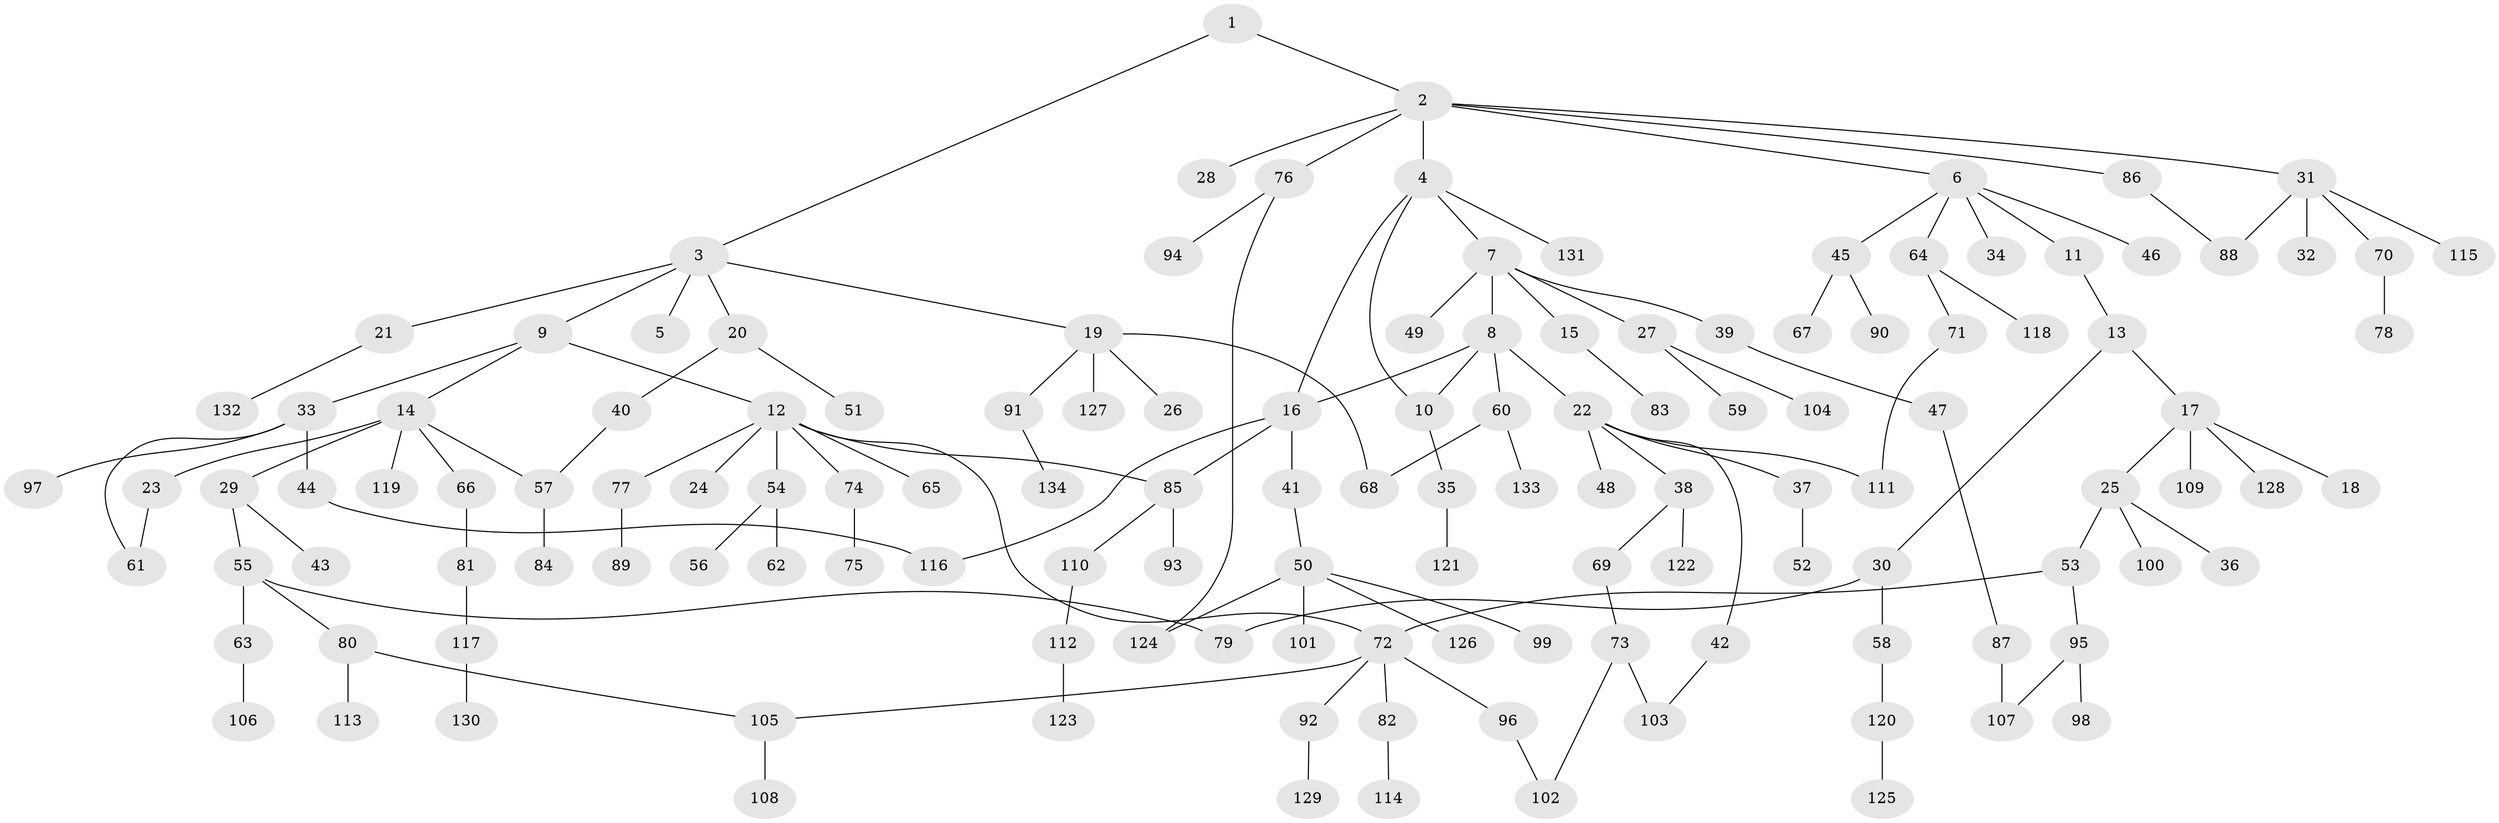 // Generated by graph-tools (version 1.1) at 2025/25/03/09/25 03:25:32]
// undirected, 134 vertices, 149 edges
graph export_dot {
graph [start="1"]
  node [color=gray90,style=filled];
  1;
  2;
  3;
  4;
  5;
  6;
  7;
  8;
  9;
  10;
  11;
  12;
  13;
  14;
  15;
  16;
  17;
  18;
  19;
  20;
  21;
  22;
  23;
  24;
  25;
  26;
  27;
  28;
  29;
  30;
  31;
  32;
  33;
  34;
  35;
  36;
  37;
  38;
  39;
  40;
  41;
  42;
  43;
  44;
  45;
  46;
  47;
  48;
  49;
  50;
  51;
  52;
  53;
  54;
  55;
  56;
  57;
  58;
  59;
  60;
  61;
  62;
  63;
  64;
  65;
  66;
  67;
  68;
  69;
  70;
  71;
  72;
  73;
  74;
  75;
  76;
  77;
  78;
  79;
  80;
  81;
  82;
  83;
  84;
  85;
  86;
  87;
  88;
  89;
  90;
  91;
  92;
  93;
  94;
  95;
  96;
  97;
  98;
  99;
  100;
  101;
  102;
  103;
  104;
  105;
  106;
  107;
  108;
  109;
  110;
  111;
  112;
  113;
  114;
  115;
  116;
  117;
  118;
  119;
  120;
  121;
  122;
  123;
  124;
  125;
  126;
  127;
  128;
  129;
  130;
  131;
  132;
  133;
  134;
  1 -- 2;
  1 -- 3;
  2 -- 4;
  2 -- 6;
  2 -- 28;
  2 -- 31;
  2 -- 76;
  2 -- 86;
  3 -- 5;
  3 -- 9;
  3 -- 19;
  3 -- 20;
  3 -- 21;
  4 -- 7;
  4 -- 131;
  4 -- 16;
  4 -- 10;
  6 -- 11;
  6 -- 34;
  6 -- 45;
  6 -- 46;
  6 -- 64;
  7 -- 8;
  7 -- 15;
  7 -- 27;
  7 -- 39;
  7 -- 49;
  8 -- 10;
  8 -- 16;
  8 -- 22;
  8 -- 60;
  9 -- 12;
  9 -- 14;
  9 -- 33;
  10 -- 35;
  11 -- 13;
  12 -- 24;
  12 -- 54;
  12 -- 65;
  12 -- 72;
  12 -- 74;
  12 -- 77;
  12 -- 85;
  13 -- 17;
  13 -- 30;
  14 -- 23;
  14 -- 29;
  14 -- 66;
  14 -- 119;
  14 -- 57;
  15 -- 83;
  16 -- 41;
  16 -- 85;
  16 -- 116;
  17 -- 18;
  17 -- 25;
  17 -- 109;
  17 -- 128;
  19 -- 26;
  19 -- 68;
  19 -- 91;
  19 -- 127;
  20 -- 40;
  20 -- 51;
  21 -- 132;
  22 -- 37;
  22 -- 38;
  22 -- 42;
  22 -- 48;
  22 -- 111;
  23 -- 61;
  25 -- 36;
  25 -- 53;
  25 -- 100;
  27 -- 59;
  27 -- 104;
  29 -- 43;
  29 -- 55;
  30 -- 58;
  30 -- 79;
  31 -- 32;
  31 -- 70;
  31 -- 115;
  31 -- 88;
  33 -- 44;
  33 -- 97;
  33 -- 61;
  35 -- 121;
  37 -- 52;
  38 -- 69;
  38 -- 122;
  39 -- 47;
  40 -- 57;
  41 -- 50;
  42 -- 103;
  44 -- 116;
  45 -- 67;
  45 -- 90;
  47 -- 87;
  50 -- 99;
  50 -- 101;
  50 -- 126;
  50 -- 124;
  53 -- 95;
  53 -- 72;
  54 -- 56;
  54 -- 62;
  55 -- 63;
  55 -- 80;
  55 -- 79;
  57 -- 84;
  58 -- 120;
  60 -- 133;
  60 -- 68;
  63 -- 106;
  64 -- 71;
  64 -- 118;
  66 -- 81;
  69 -- 73;
  70 -- 78;
  71 -- 111;
  72 -- 82;
  72 -- 92;
  72 -- 96;
  72 -- 105;
  73 -- 103;
  73 -- 102;
  74 -- 75;
  76 -- 94;
  76 -- 124;
  77 -- 89;
  80 -- 113;
  80 -- 105;
  81 -- 117;
  82 -- 114;
  85 -- 93;
  85 -- 110;
  86 -- 88;
  87 -- 107;
  91 -- 134;
  92 -- 129;
  95 -- 98;
  95 -- 107;
  96 -- 102;
  105 -- 108;
  110 -- 112;
  112 -- 123;
  117 -- 130;
  120 -- 125;
}
